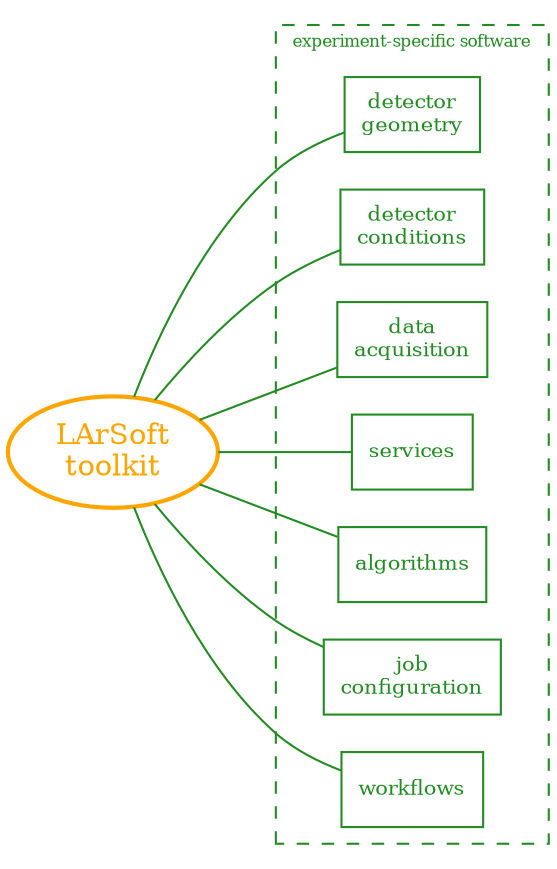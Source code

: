digraph LArSoftAndExperiments {
  
  rankdir = LR
  dpi = 1200
  
  node [ shape=box ]
  edge [ color=forestgreen ]
  
  "LArSoft"    [label="LArSoft\ntoolkit" shape=ellipse, penwidth=2.0, color=orange, fontcolor=orange]
  
  
  subgraph cluster_development {
    style = dashed
    color = forestgreen
    fontcolor = forestgreen
    fontsize  = 8
    label     = "experiment-specific software"
    
    node [
      fontsize  = 10
      shape     = box
      color     = forestgreen
      fontcolor = forestgreen
    ]
    edge [
      color     = forestgreen
    ]
    
    "ExperimentGeometry"      [label="detector\ngeometry",   ]
    "ExperimentConditions"    [label="detector\nconditions", ]
    "ExperimentData"          [label="data\nacquisition",    ]
    "ExperimentServices"      [label="services",             ]
    "ExperimentAlgorithms"    [label="algorithms",           ]
    "ExperimentConfiguration" [label="job\nconfiguration",   ]
    "ExperimentWorkFlow"      [label="workflows",            ]
    
  } // subgraph cluster_development
  
  "LArSoft" -> "ExperimentGeometry"      [dir=none]
  "LArSoft" -> "ExperimentConditions"    [dir=none]
  "LArSoft" -> "ExperimentData"          [dir=none]
  "LArSoft" -> "ExperimentServices"      [dir=none]
  "LArSoft" -> "ExperimentAlgorithms"    [dir=none]
  "LArSoft" -> "ExperimentConfiguration" [dir=none]
  "LArSoft" -> "ExperimentWorkFlow"      [dir=none]
  
} // LArSoftAndExperiments

